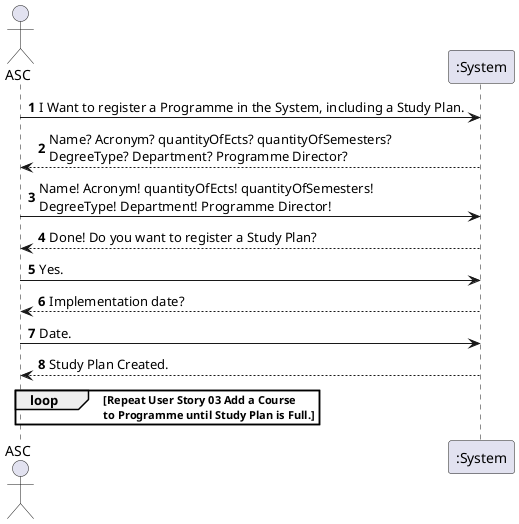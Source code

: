 @startuml
actor ASC as Admin
participant ":System" as System
autonumber

Admin -> System  : I Want to register a Programme in the System, including a Study Plan.
System --> Admin  : Name? Acronym? quantityOfEcts? quantityOfSemesters?  \nDegreeType? Department? Programme Director?
Admin -> System  : Name! Acronym! quantityOfEcts! quantityOfSemesters!  \nDegreeType! Department! Programme Director!
System --> Admin  : Done! Do you want to register a Study Plan?

Admin -> System : Yes.
System --> Admin: Implementation date?
Admin -> System : Date.
System --> Admin : Study Plan Created.

loop Repeat User Story 03 Add a Course \nto Programme until Study Plan is Full.



end loop
@enduml